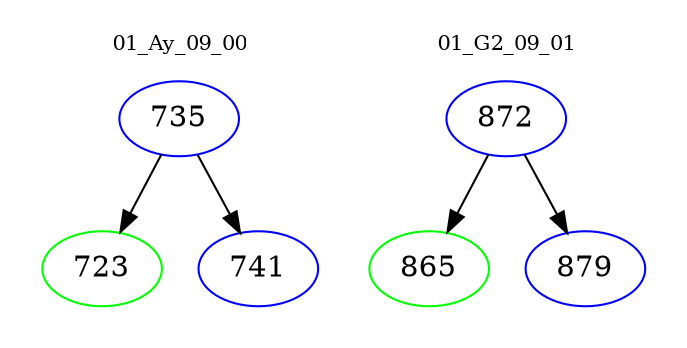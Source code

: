 digraph{
subgraph cluster_0 {
color = white
label = "01_Ay_09_00";
fontsize=10;
T0_735 [label="735", color="blue"]
T0_735 -> T0_723 [color="black"]
T0_723 [label="723", color="green"]
T0_735 -> T0_741 [color="black"]
T0_741 [label="741", color="blue"]
}
subgraph cluster_1 {
color = white
label = "01_G2_09_01";
fontsize=10;
T1_872 [label="872", color="blue"]
T1_872 -> T1_865 [color="black"]
T1_865 [label="865", color="green"]
T1_872 -> T1_879 [color="black"]
T1_879 [label="879", color="blue"]
}
}
